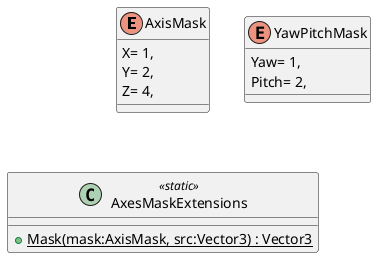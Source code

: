 @startuml
enum AxisMask {
    X= 1,
    Y= 2,
    Z= 4,
}
enum YawPitchMask {
    Yaw= 1,
    Pitch= 2,
}
class AxesMaskExtensions <<static>> {
    + {static} Mask(mask:AxisMask, src:Vector3) : Vector3
}
@enduml
